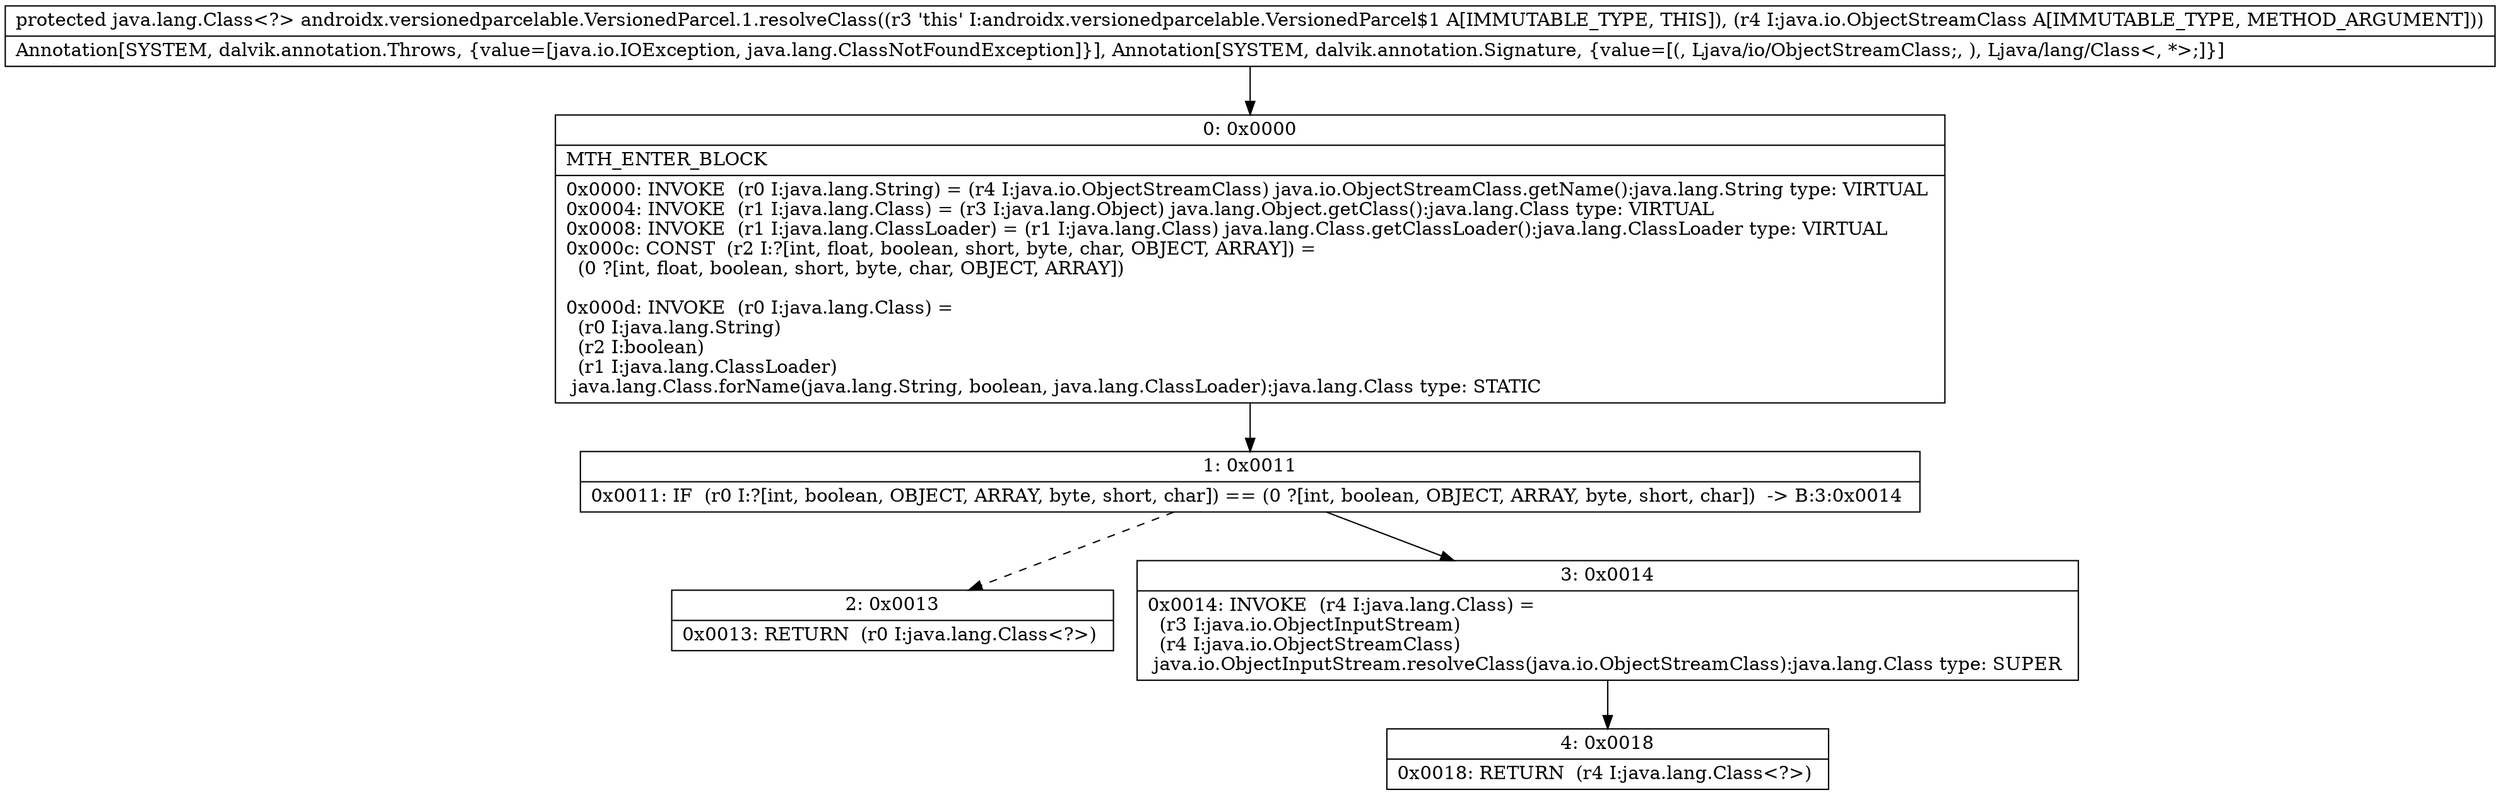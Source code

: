 digraph "CFG forandroidx.versionedparcelable.VersionedParcel.1.resolveClass(Ljava\/io\/ObjectStreamClass;)Ljava\/lang\/Class;" {
Node_0 [shape=record,label="{0\:\ 0x0000|MTH_ENTER_BLOCK\l|0x0000: INVOKE  (r0 I:java.lang.String) = (r4 I:java.io.ObjectStreamClass) java.io.ObjectStreamClass.getName():java.lang.String type: VIRTUAL \l0x0004: INVOKE  (r1 I:java.lang.Class) = (r3 I:java.lang.Object) java.lang.Object.getClass():java.lang.Class type: VIRTUAL \l0x0008: INVOKE  (r1 I:java.lang.ClassLoader) = (r1 I:java.lang.Class) java.lang.Class.getClassLoader():java.lang.ClassLoader type: VIRTUAL \l0x000c: CONST  (r2 I:?[int, float, boolean, short, byte, char, OBJECT, ARRAY]) = \l  (0 ?[int, float, boolean, short, byte, char, OBJECT, ARRAY])\l \l0x000d: INVOKE  (r0 I:java.lang.Class) = \l  (r0 I:java.lang.String)\l  (r2 I:boolean)\l  (r1 I:java.lang.ClassLoader)\l java.lang.Class.forName(java.lang.String, boolean, java.lang.ClassLoader):java.lang.Class type: STATIC \l}"];
Node_1 [shape=record,label="{1\:\ 0x0011|0x0011: IF  (r0 I:?[int, boolean, OBJECT, ARRAY, byte, short, char]) == (0 ?[int, boolean, OBJECT, ARRAY, byte, short, char])  \-\> B:3:0x0014 \l}"];
Node_2 [shape=record,label="{2\:\ 0x0013|0x0013: RETURN  (r0 I:java.lang.Class\<?\>) \l}"];
Node_3 [shape=record,label="{3\:\ 0x0014|0x0014: INVOKE  (r4 I:java.lang.Class) = \l  (r3 I:java.io.ObjectInputStream)\l  (r4 I:java.io.ObjectStreamClass)\l java.io.ObjectInputStream.resolveClass(java.io.ObjectStreamClass):java.lang.Class type: SUPER \l}"];
Node_4 [shape=record,label="{4\:\ 0x0018|0x0018: RETURN  (r4 I:java.lang.Class\<?\>) \l}"];
MethodNode[shape=record,label="{protected java.lang.Class\<?\> androidx.versionedparcelable.VersionedParcel.1.resolveClass((r3 'this' I:androidx.versionedparcelable.VersionedParcel$1 A[IMMUTABLE_TYPE, THIS]), (r4 I:java.io.ObjectStreamClass A[IMMUTABLE_TYPE, METHOD_ARGUMENT]))  | Annotation[SYSTEM, dalvik.annotation.Throws, \{value=[java.io.IOException, java.lang.ClassNotFoundException]\}], Annotation[SYSTEM, dalvik.annotation.Signature, \{value=[(, Ljava\/io\/ObjectStreamClass;, ), Ljava\/lang\/Class\<, *\>;]\}]\l}"];
MethodNode -> Node_0;
Node_0 -> Node_1;
Node_1 -> Node_2[style=dashed];
Node_1 -> Node_3;
Node_3 -> Node_4;
}

